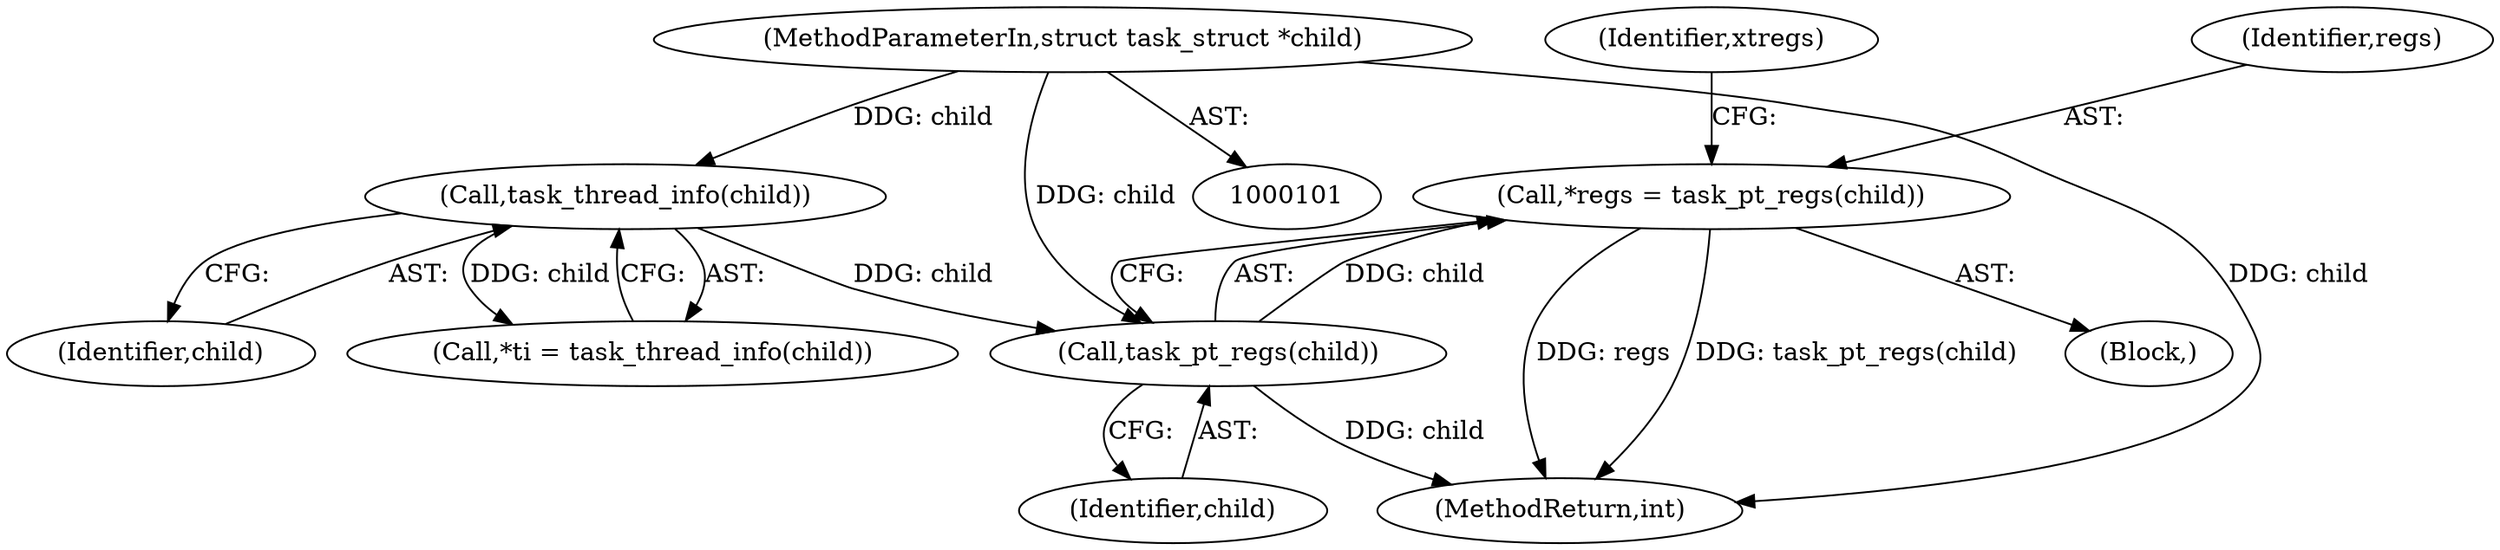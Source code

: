 digraph "0_linux_0d0138ebe24b94065580bd2601f8bb7eb6152f56@pointer" {
"1000111" [label="(Call,*regs = task_pt_regs(child))"];
"1000113" [label="(Call,task_pt_regs(child))"];
"1000108" [label="(Call,task_thread_info(child))"];
"1000102" [label="(MethodParameterIn,struct task_struct *child)"];
"1000186" [label="(MethodReturn,int)"];
"1000109" [label="(Identifier,child)"];
"1000113" [label="(Call,task_pt_regs(child))"];
"1000111" [label="(Call,*regs = task_pt_regs(child))"];
"1000102" [label="(MethodParameterIn,struct task_struct *child)"];
"1000108" [label="(Call,task_thread_info(child))"];
"1000112" [label="(Identifier,regs)"];
"1000104" [label="(Block,)"];
"1000117" [label="(Identifier,xtregs)"];
"1000106" [label="(Call,*ti = task_thread_info(child))"];
"1000114" [label="(Identifier,child)"];
"1000111" -> "1000104"  [label="AST: "];
"1000111" -> "1000113"  [label="CFG: "];
"1000112" -> "1000111"  [label="AST: "];
"1000113" -> "1000111"  [label="AST: "];
"1000117" -> "1000111"  [label="CFG: "];
"1000111" -> "1000186"  [label="DDG: regs"];
"1000111" -> "1000186"  [label="DDG: task_pt_regs(child)"];
"1000113" -> "1000111"  [label="DDG: child"];
"1000113" -> "1000114"  [label="CFG: "];
"1000114" -> "1000113"  [label="AST: "];
"1000113" -> "1000186"  [label="DDG: child"];
"1000108" -> "1000113"  [label="DDG: child"];
"1000102" -> "1000113"  [label="DDG: child"];
"1000108" -> "1000106"  [label="AST: "];
"1000108" -> "1000109"  [label="CFG: "];
"1000109" -> "1000108"  [label="AST: "];
"1000106" -> "1000108"  [label="CFG: "];
"1000108" -> "1000106"  [label="DDG: child"];
"1000102" -> "1000108"  [label="DDG: child"];
"1000102" -> "1000101"  [label="AST: "];
"1000102" -> "1000186"  [label="DDG: child"];
}
